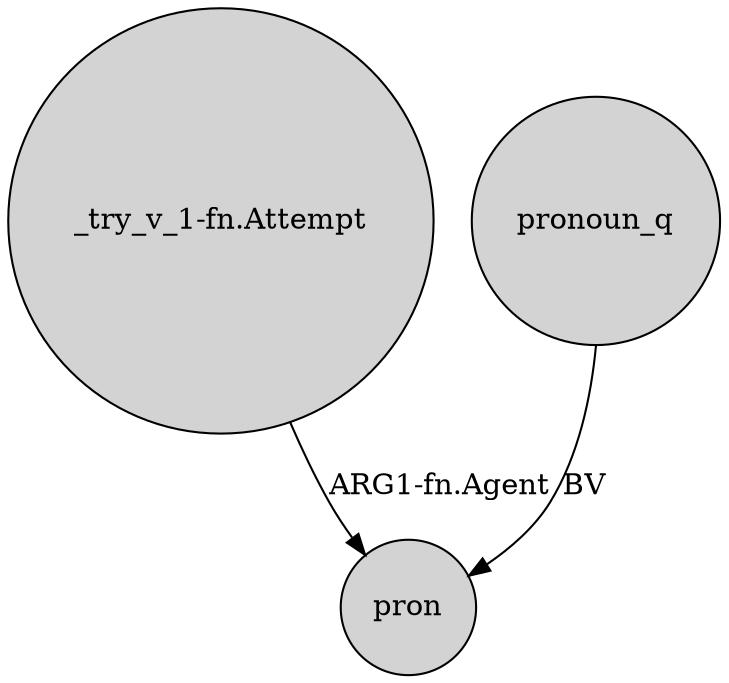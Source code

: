 digraph {
	node [shape=circle style=filled]
	"_try_v_1-fn.Attempt" -> pron [label="ARG1-fn.Agent"]
	pronoun_q -> pron [label=BV]
}
